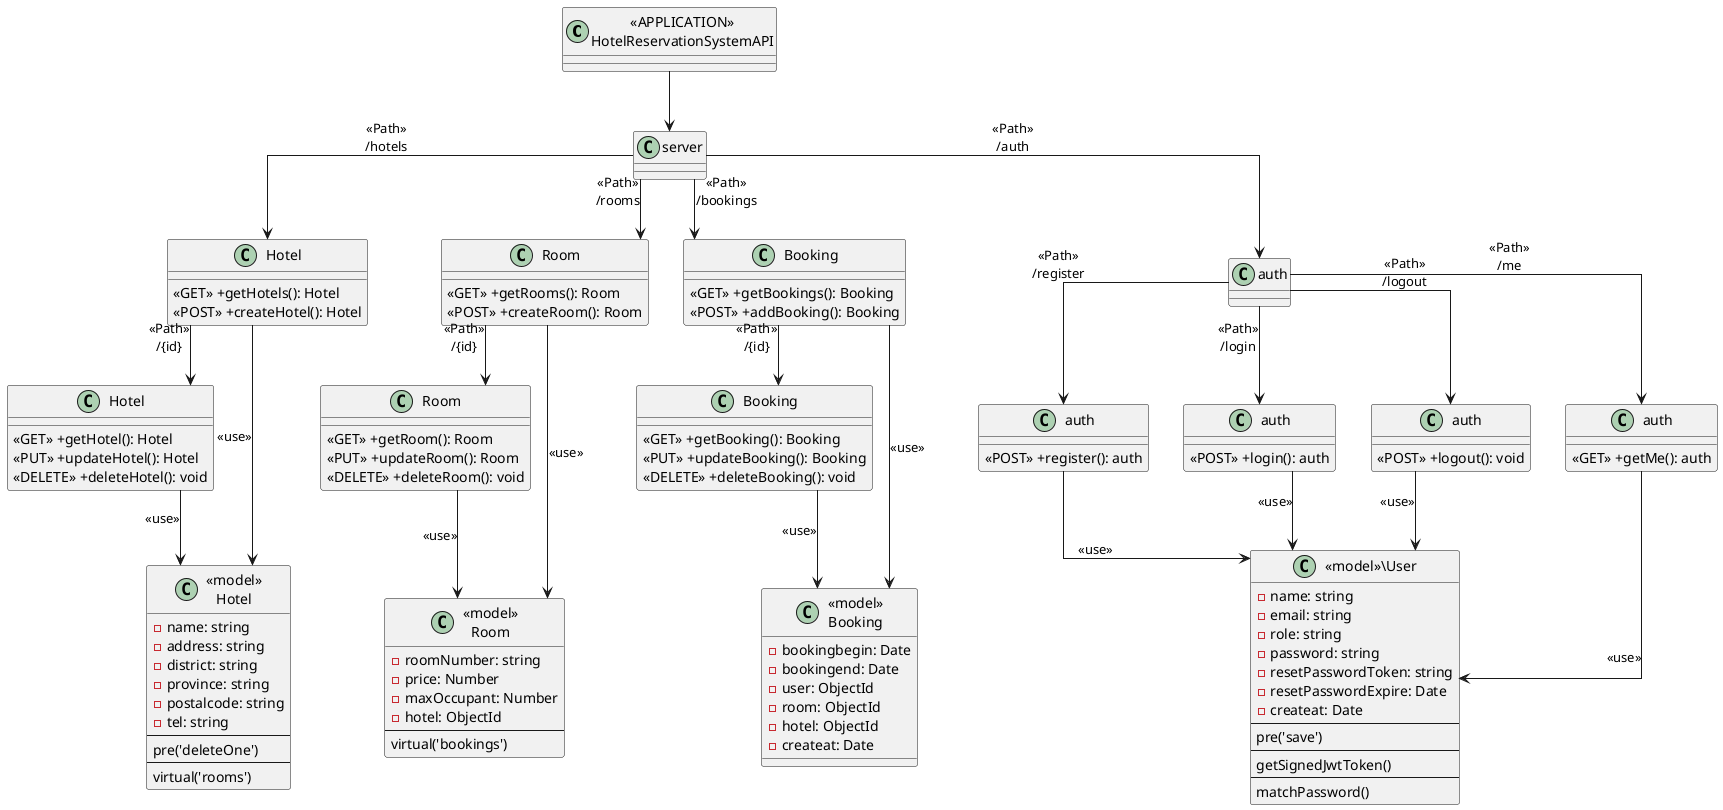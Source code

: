 @startuml HotelReservationSystemAPI
skinparam linetype ortho
class "<<APPLICATION>>\nHotelReservationSystemAPI" as App
class "server" as server

App -down-> server

class "Hotel" as hotel {
  <<GET>> +getHotels(): Hotel
  <<POST>> +createHotel(): Hotel
}
class "Room" as room {
  <<GET>> +getRooms(): Room
  <<POST>> +createRoom(): Room
}
class "Booking" as booking {
  <<GET>> +getBookings(): Booking
  <<POST>> +addBooking(): Booking
}
class "auth" as auth

server -down-> hotel : <<Path>>\n/hotels
server -down-> room : <<Path>>\n/rooms
server -down-> booking : <<Path>>\n/bookings
server -down-> auth : <<Path>>\n/auth

class "Hotel" as hotel2 {
  <<GET>> +getHotel(): Hotel
  <<PUT>> +updateHotel(): Hotel
  <<DELETE>> +deleteHotel(): void
}
class "Room" as room2 {
  <<GET>> +getRoom(): Room
  <<PUT>> +updateRoom(): Room
  <<DELETE>> +deleteRoom(): void
}
class "Booking" as booking2 {
  <<GET>> +getBooking(): Booking
  <<PUT>> +updateBooking(): Booking
  <<DELETE>> +deleteBooking(): void
}

class "auth" as authRegister {
  <<POST>> +register(): auth
}
class "auth" as authLogin {
  <<POST>> +login(): auth
}
class "auth" as authLogout {
  <<POST>> +logout(): void
}
class "auth" as authMe {
  <<GET>> +getMe(): auth
}

hotel -down-> hotel2 : <<Path>>\n/{id}
room -down-> room2 : <<Path>>\n/{id}
booking -down-> booking2 : <<Path>>\n/{id}

auth -down-> authLogin : <<Path>>\n/login
auth -down-> authRegister : <<Path>>\n/register
auth -down-> authLogout : <<Path>>\n/logout
auth -down-> authMe : <<Path>>\n/me

class "<<model>>\nHotel" as modelHotel {
  -name: string
  -address: string
  -district: string
  -province: string
  -postalcode: string
  -tel: string
  --
  pre('deleteOne')
  --
  virtual('rooms')
}

class "<<model>>\nRoom" as modelRoom {
  -roomNumber: string
  -price: Number
  -maxOccupant: Number
  -hotel: ObjectId
  --
  virtual('bookings')
}

class "<<model>>\nBooking" as modelBooking {
  -bookingbegin: Date
  -bookingend: Date
  -user: ObjectId
  -room: ObjectId
  -hotel: ObjectId
  -createat: Date
}

class "<<model>>\User" as modelUser {
  -name: string
  -email: string
  -role: string
  -password: string
  -resetPasswordToken: string
  -resetPasswordExpire: Date
  -createat: Date
  --
  pre('save')
  --
  getSignedJwtToken()
  --
  matchPassword()
}

hotel -down-> modelHotel : <<use>>
hotel2 -down-> modelHotel : <<use>>
room -down-> modelRoom : <<use>>
room2 -down-> modelRoom : <<use>>
booking -down-> modelBooking : <<use>>
booking2 -down-> modelBooking : <<use>>
authRegister -down-> modelUser : <<use>>
authLogin -down-> modelUser : <<use>>
authMe -down-> modelUser : <<use>>
authLogout -down-> modelUser : <<use>>

@enduml